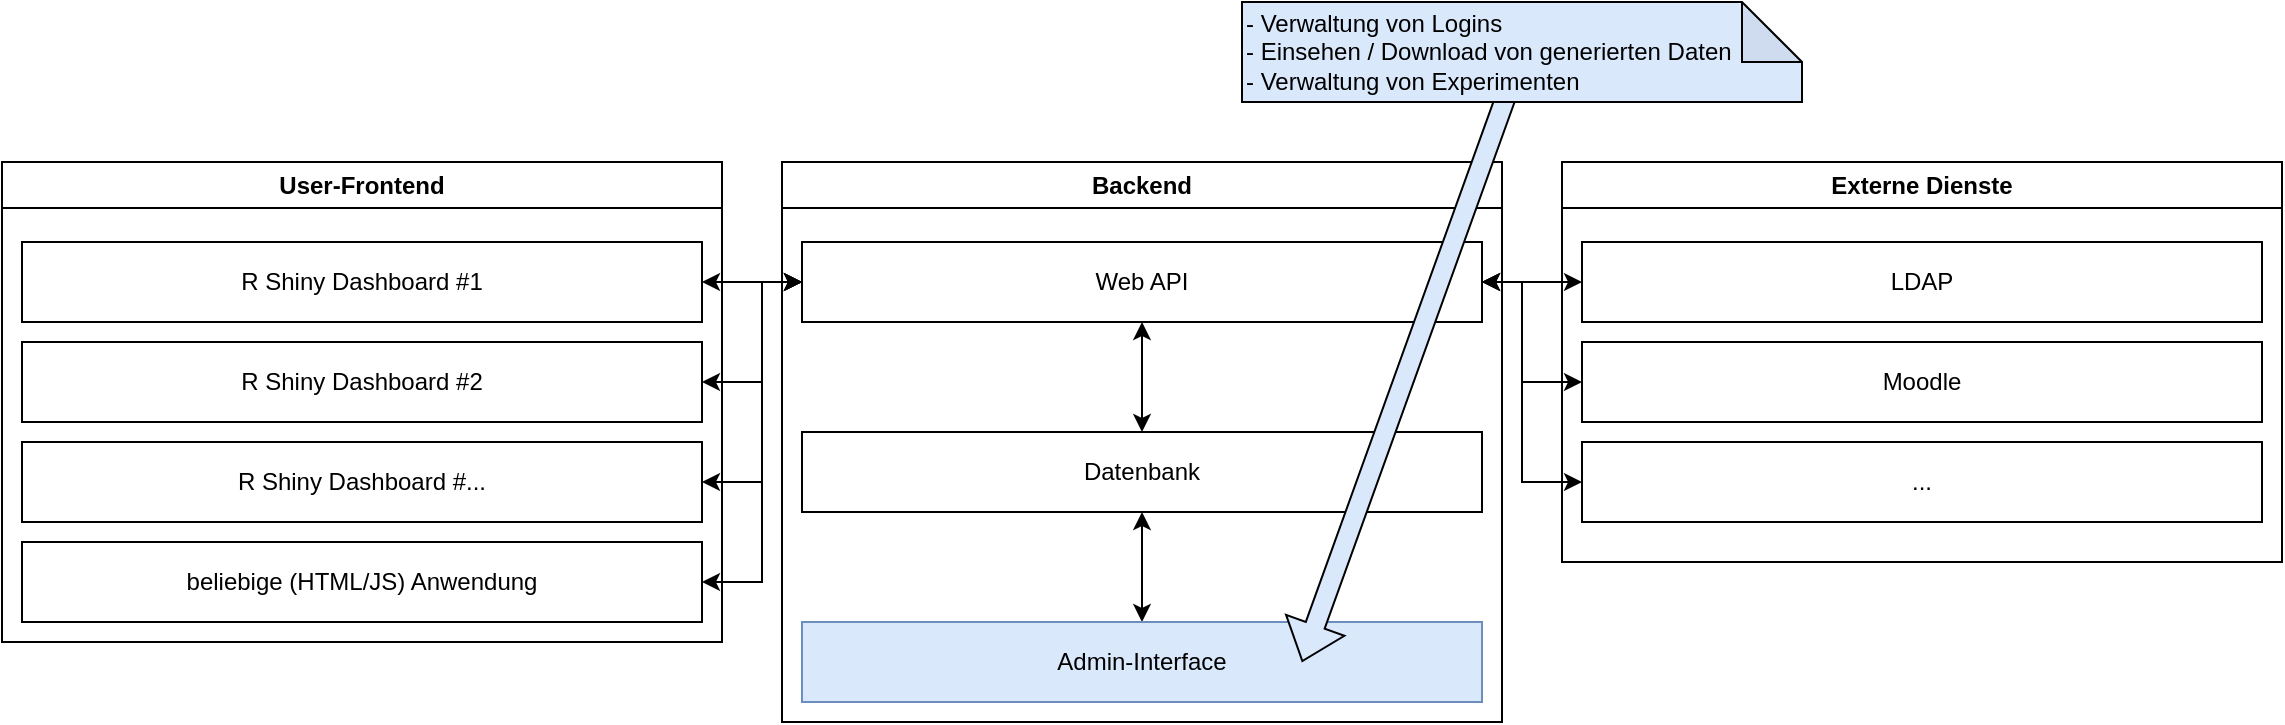 <mxfile version="20.7.4" type="device"><diagram id="40v4AQELNf-cCZgsr8Ge" name="Page-1"><mxGraphModel dx="2155" dy="1249" grid="1" gridSize="10" guides="1" tooltips="1" connect="1" arrows="1" fold="1" page="1" pageScale="1" pageWidth="1169" pageHeight="827" math="0" shadow="0"><root><mxCell id="0"/><mxCell id="1" parent="0"/><mxCell id="Pe8EmJikTETrAZBtL_rg-2" value="User-Frontend" style="swimlane;whiteSpace=wrap;html=1;" parent="1" vertex="1"><mxGeometry x="20" y="280" width="360" height="240" as="geometry"/></mxCell><mxCell id="Pe8EmJikTETrAZBtL_rg-10" value="R Shiny Dashboard #1" style="rounded=0;whiteSpace=wrap;html=1;" parent="Pe8EmJikTETrAZBtL_rg-2" vertex="1"><mxGeometry x="10" y="40" width="340" height="40" as="geometry"/></mxCell><mxCell id="Pe8EmJikTETrAZBtL_rg-13" value="R Shiny Dashboard #2" style="rounded=0;whiteSpace=wrap;html=1;" parent="Pe8EmJikTETrAZBtL_rg-2" vertex="1"><mxGeometry x="10" y="90" width="340" height="40" as="geometry"/></mxCell><mxCell id="Pe8EmJikTETrAZBtL_rg-14" value="R Shiny Dashboard #..." style="rounded=0;whiteSpace=wrap;html=1;" parent="Pe8EmJikTETrAZBtL_rg-2" vertex="1"><mxGeometry x="10" y="140" width="340" height="40" as="geometry"/></mxCell><mxCell id="Pe8EmJikTETrAZBtL_rg-15" value="beliebige (HTML/JS) Anwendung" style="rounded=0;whiteSpace=wrap;html=1;" parent="Pe8EmJikTETrAZBtL_rg-2" vertex="1"><mxGeometry x="10" y="190" width="340" height="40" as="geometry"/></mxCell><mxCell id="Pe8EmJikTETrAZBtL_rg-3" value="Backend" style="swimlane;whiteSpace=wrap;html=1;" parent="1" vertex="1"><mxGeometry x="410" y="280" width="360" height="280" as="geometry"/></mxCell><mxCell id="Pe8EmJikTETrAZBtL_rg-22" style="edgeStyle=orthogonalEdgeStyle;rounded=0;orthogonalLoop=1;jettySize=auto;html=1;startArrow=classic;startFill=1;" parent="Pe8EmJikTETrAZBtL_rg-3" source="Pe8EmJikTETrAZBtL_rg-4" target="Pe8EmJikTETrAZBtL_rg-5" edge="1"><mxGeometry relative="1" as="geometry"/></mxCell><mxCell id="Pe8EmJikTETrAZBtL_rg-4" value="Web API" style="rounded=0;whiteSpace=wrap;html=1;" parent="Pe8EmJikTETrAZBtL_rg-3" vertex="1"><mxGeometry x="10" y="40" width="340" height="40" as="geometry"/></mxCell><mxCell id="Pe8EmJikTETrAZBtL_rg-34" style="edgeStyle=orthogonalEdgeStyle;rounded=0;orthogonalLoop=1;jettySize=auto;html=1;entryX=0.5;entryY=0;entryDx=0;entryDy=0;startArrow=classic;startFill=1;" parent="Pe8EmJikTETrAZBtL_rg-3" source="Pe8EmJikTETrAZBtL_rg-5" target="Pe8EmJikTETrAZBtL_rg-33" edge="1"><mxGeometry relative="1" as="geometry"/></mxCell><mxCell id="Pe8EmJikTETrAZBtL_rg-5" value="Datenbank" style="rounded=0;whiteSpace=wrap;html=1;" parent="Pe8EmJikTETrAZBtL_rg-3" vertex="1"><mxGeometry x="10" y="135" width="340" height="40" as="geometry"/></mxCell><mxCell id="Pe8EmJikTETrAZBtL_rg-33" value="Admin-Interface" style="rounded=0;whiteSpace=wrap;html=1;fillColor=#dae8fc;strokeColor=#6c8ebf;" parent="Pe8EmJikTETrAZBtL_rg-3" vertex="1"><mxGeometry x="10" y="230" width="340" height="40" as="geometry"/></mxCell><mxCell id="Pe8EmJikTETrAZBtL_rg-6" value="Externe Dienste" style="swimlane;whiteSpace=wrap;html=1;" parent="1" vertex="1"><mxGeometry x="800" y="280" width="360" height="200" as="geometry"/></mxCell><mxCell id="Pe8EmJikTETrAZBtL_rg-7" value="LDAP" style="rounded=0;whiteSpace=wrap;html=1;" parent="Pe8EmJikTETrAZBtL_rg-6" vertex="1"><mxGeometry x="10" y="40" width="340" height="40" as="geometry"/></mxCell><mxCell id="Pe8EmJikTETrAZBtL_rg-9" value="Moodle" style="rounded=0;whiteSpace=wrap;html=1;" parent="Pe8EmJikTETrAZBtL_rg-6" vertex="1"><mxGeometry x="10" y="90" width="340" height="40" as="geometry"/></mxCell><mxCell id="Pe8EmJikTETrAZBtL_rg-17" value="..." style="rounded=0;whiteSpace=wrap;html=1;" parent="Pe8EmJikTETrAZBtL_rg-6" vertex="1"><mxGeometry x="10" y="140" width="340" height="40" as="geometry"/></mxCell><mxCell id="Pe8EmJikTETrAZBtL_rg-18" style="edgeStyle=orthogonalEdgeStyle;rounded=0;orthogonalLoop=1;jettySize=auto;html=1;startArrow=classic;startFill=1;" parent="1" source="Pe8EmJikTETrAZBtL_rg-10" target="Pe8EmJikTETrAZBtL_rg-4" edge="1"><mxGeometry relative="1" as="geometry"/></mxCell><mxCell id="Pe8EmJikTETrAZBtL_rg-19" style="edgeStyle=orthogonalEdgeStyle;rounded=0;orthogonalLoop=1;jettySize=auto;html=1;startArrow=classic;startFill=1;" parent="1" source="Pe8EmJikTETrAZBtL_rg-13" edge="1"><mxGeometry relative="1" as="geometry"><mxPoint x="420" y="340" as="targetPoint"/><Array as="points"><mxPoint x="400" y="390"/><mxPoint x="400" y="340"/></Array></mxGeometry></mxCell><mxCell id="Pe8EmJikTETrAZBtL_rg-20" style="edgeStyle=orthogonalEdgeStyle;rounded=0;orthogonalLoop=1;jettySize=auto;html=1;exitX=1;exitY=0.5;exitDx=0;exitDy=0;startArrow=classic;startFill=1;" parent="1" source="Pe8EmJikTETrAZBtL_rg-14" edge="1"><mxGeometry relative="1" as="geometry"><mxPoint x="420" y="340" as="targetPoint"/><Array as="points"><mxPoint x="400" y="440"/><mxPoint x="400" y="340"/></Array></mxGeometry></mxCell><mxCell id="Pe8EmJikTETrAZBtL_rg-21" style="edgeStyle=orthogonalEdgeStyle;rounded=0;orthogonalLoop=1;jettySize=auto;html=1;entryX=0;entryY=0.5;entryDx=0;entryDy=0;startArrow=classic;startFill=1;" parent="1" source="Pe8EmJikTETrAZBtL_rg-15" target="Pe8EmJikTETrAZBtL_rg-4" edge="1"><mxGeometry relative="1" as="geometry"><Array as="points"><mxPoint x="400" y="490"/><mxPoint x="400" y="340"/></Array></mxGeometry></mxCell><mxCell id="Pe8EmJikTETrAZBtL_rg-23" style="edgeStyle=orthogonalEdgeStyle;rounded=0;orthogonalLoop=1;jettySize=auto;html=1;startArrow=classic;startFill=1;" parent="1" source="Pe8EmJikTETrAZBtL_rg-4" target="Pe8EmJikTETrAZBtL_rg-7" edge="1"><mxGeometry relative="1" as="geometry"/></mxCell><mxCell id="Pe8EmJikTETrAZBtL_rg-24" style="edgeStyle=orthogonalEdgeStyle;rounded=0;orthogonalLoop=1;jettySize=auto;html=1;startArrow=classic;startFill=1;" parent="1" source="Pe8EmJikTETrAZBtL_rg-9" edge="1"><mxGeometry relative="1" as="geometry"><mxPoint x="760" y="340" as="targetPoint"/><Array as="points"><mxPoint x="780" y="390"/><mxPoint x="780" y="340"/></Array></mxGeometry></mxCell><mxCell id="Pe8EmJikTETrAZBtL_rg-25" style="edgeStyle=orthogonalEdgeStyle;rounded=0;orthogonalLoop=1;jettySize=auto;html=1;startArrow=classic;startFill=1;" parent="1" source="Pe8EmJikTETrAZBtL_rg-17" edge="1"><mxGeometry relative="1" as="geometry"><mxPoint x="760" y="340" as="targetPoint"/><Array as="points"><mxPoint x="780" y="440"/><mxPoint x="780" y="340"/></Array></mxGeometry></mxCell><mxCell id="Pe8EmJikTETrAZBtL_rg-39" style="rounded=0;orthogonalLoop=1;jettySize=auto;html=1;startArrow=none;startFill=0;shape=flexArrow;fillColor=#dae8fc;strokeColor=default;exitX=0.5;exitY=0.5;exitDx=0;exitDy=0;exitPerimeter=0;" parent="1" source="Pe8EmJikTETrAZBtL_rg-38" edge="1"><mxGeometry relative="1" as="geometry"><mxPoint x="670" y="530" as="targetPoint"/></mxGeometry></mxCell><mxCell id="Pe8EmJikTETrAZBtL_rg-38" value="- Verwaltung von Logins&lt;br&gt;- Einsehen / Download von generierten Daten&lt;br&gt;- Verwaltung von Experimenten" style="shape=note;whiteSpace=wrap;html=1;backgroundOutline=1;darkOpacity=0.05;fillColor=#dae8fc;strokeColor=default;align=left;" parent="1" vertex="1"><mxGeometry x="640" y="200" width="280" height="50" as="geometry"/></mxCell></root></mxGraphModel></diagram></mxfile>